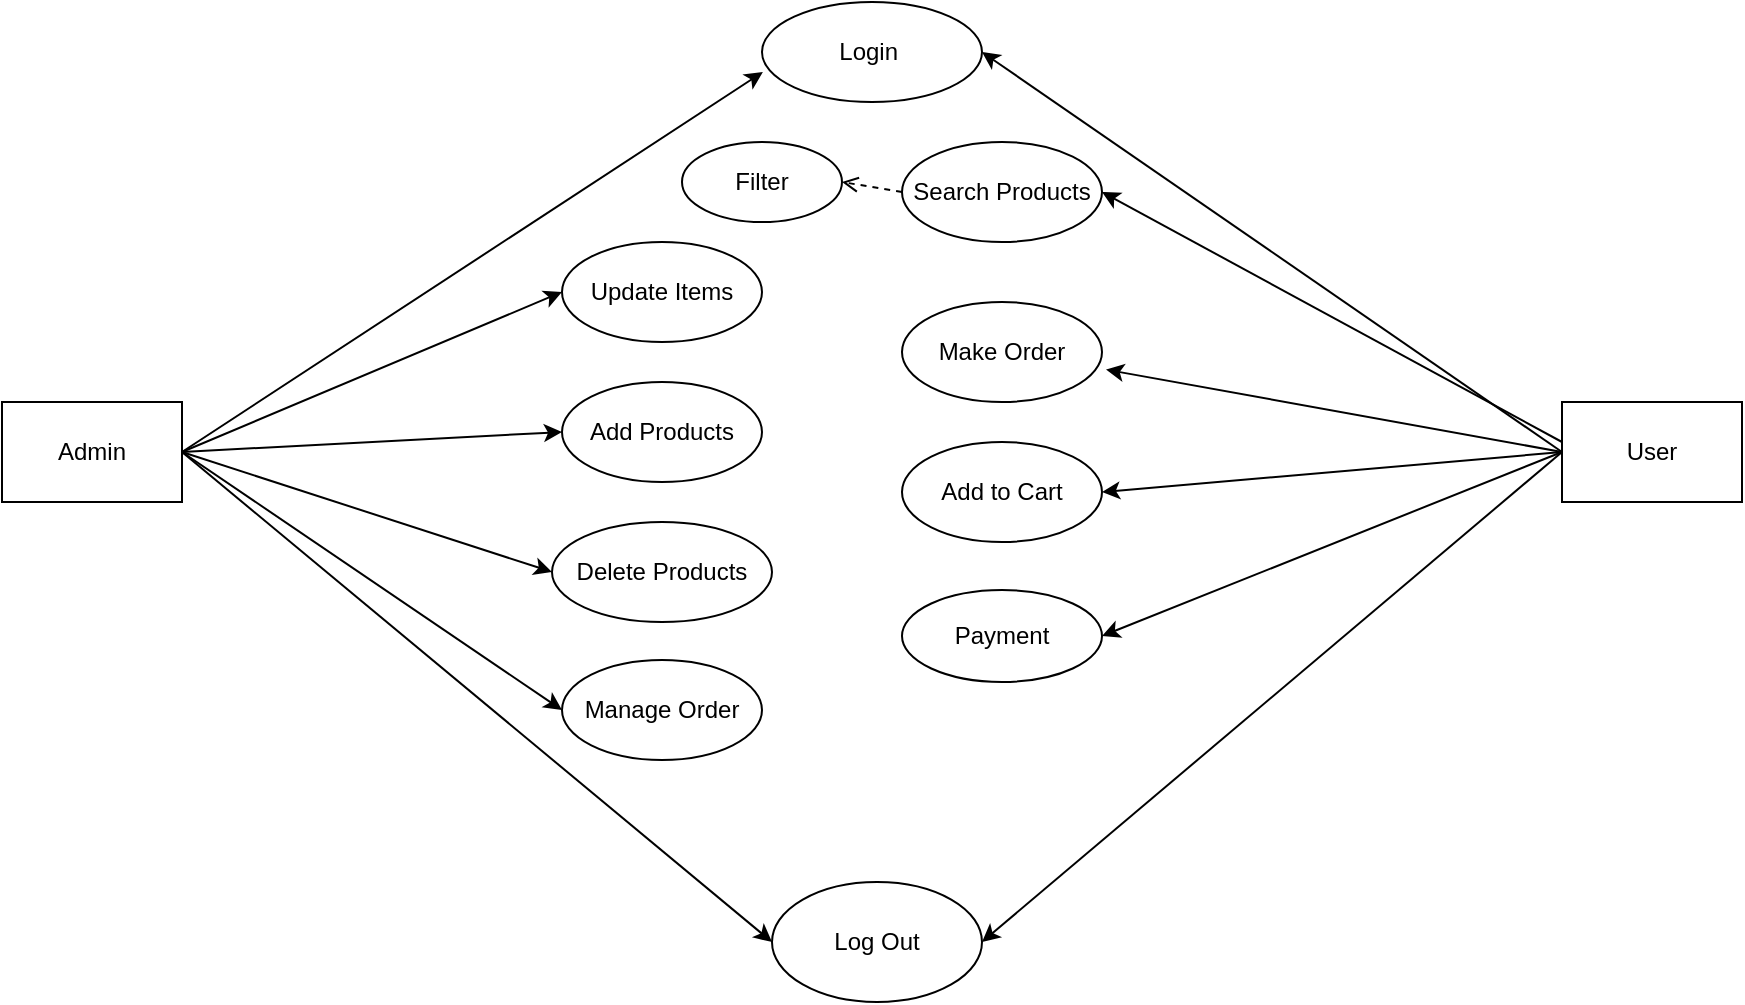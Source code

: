 <mxfile version="22.0.3" type="device">
  <diagram name="Page-1" id="FxV-G6q4co6X1Qb1c8PQ">
    <mxGraphModel dx="1036" dy="606" grid="1" gridSize="10" guides="1" tooltips="1" connect="1" arrows="1" fold="1" page="1" pageScale="1" pageWidth="1169" pageHeight="827" math="0" shadow="0">
      <root>
        <mxCell id="0" />
        <mxCell id="1" parent="0" />
        <mxCell id="2IBGBjksibv3bxtNKl27-1" value="Log Out" style="ellipse;whiteSpace=wrap;html=1;" vertex="1" parent="1">
          <mxGeometry x="445" y="500" width="105" height="60" as="geometry" />
        </mxCell>
        <mxCell id="2IBGBjksibv3bxtNKl27-2" value="Manage Order" style="ellipse;whiteSpace=wrap;html=1;" vertex="1" parent="1">
          <mxGeometry x="340" y="389" width="100" height="50" as="geometry" />
        </mxCell>
        <mxCell id="2IBGBjksibv3bxtNKl27-3" value="Delete Products" style="ellipse;whiteSpace=wrap;html=1;" vertex="1" parent="1">
          <mxGeometry x="335" y="320" width="110" height="50" as="geometry" />
        </mxCell>
        <mxCell id="2IBGBjksibv3bxtNKl27-4" value="Add Products" style="ellipse;whiteSpace=wrap;html=1;" vertex="1" parent="1">
          <mxGeometry x="340" y="250" width="100" height="50" as="geometry" />
        </mxCell>
        <mxCell id="2IBGBjksibv3bxtNKl27-5" value="Update Items" style="ellipse;whiteSpace=wrap;html=1;" vertex="1" parent="1">
          <mxGeometry x="340" y="180" width="100" height="50" as="geometry" />
        </mxCell>
        <mxCell id="2IBGBjksibv3bxtNKl27-6" value="Login&amp;nbsp;" style="ellipse;whiteSpace=wrap;html=1;" vertex="1" parent="1">
          <mxGeometry x="440" y="60" width="110" height="50" as="geometry" />
        </mxCell>
        <mxCell id="2IBGBjksibv3bxtNKl27-7" value="Admin" style="rounded=0;whiteSpace=wrap;html=1;" vertex="1" parent="1">
          <mxGeometry x="60" y="260" width="90" height="50" as="geometry" />
        </mxCell>
        <mxCell id="2IBGBjksibv3bxtNKl27-8" value="" style="endArrow=classic;html=1;rounded=0;exitX=1;exitY=0.5;exitDx=0;exitDy=0;entryX=0;entryY=0.5;entryDx=0;entryDy=0;" edge="1" parent="1" source="2IBGBjksibv3bxtNKl27-7" target="2IBGBjksibv3bxtNKl27-1">
          <mxGeometry width="50" height="50" relative="1" as="geometry">
            <mxPoint x="500" y="340" as="sourcePoint" />
            <mxPoint x="550" y="290" as="targetPoint" />
          </mxGeometry>
        </mxCell>
        <mxCell id="2IBGBjksibv3bxtNKl27-9" value="" style="endArrow=classic;html=1;rounded=0;exitX=1;exitY=0.5;exitDx=0;exitDy=0;entryX=0;entryY=0.5;entryDx=0;entryDy=0;" edge="1" parent="1" source="2IBGBjksibv3bxtNKl27-7" target="2IBGBjksibv3bxtNKl27-2">
          <mxGeometry width="50" height="50" relative="1" as="geometry">
            <mxPoint x="500" y="340" as="sourcePoint" />
            <mxPoint x="550" y="290" as="targetPoint" />
          </mxGeometry>
        </mxCell>
        <mxCell id="2IBGBjksibv3bxtNKl27-10" value="" style="endArrow=classic;html=1;rounded=0;exitX=1;exitY=0.5;exitDx=0;exitDy=0;entryX=0;entryY=0.5;entryDx=0;entryDy=0;" edge="1" parent="1" source="2IBGBjksibv3bxtNKl27-7" target="2IBGBjksibv3bxtNKl27-3">
          <mxGeometry width="50" height="50" relative="1" as="geometry">
            <mxPoint x="500" y="340" as="sourcePoint" />
            <mxPoint x="550" y="290" as="targetPoint" />
          </mxGeometry>
        </mxCell>
        <mxCell id="2IBGBjksibv3bxtNKl27-11" value="" style="endArrow=classic;html=1;rounded=0;exitX=1;exitY=0.5;exitDx=0;exitDy=0;entryX=0;entryY=0.5;entryDx=0;entryDy=0;" edge="1" parent="1" source="2IBGBjksibv3bxtNKl27-7" target="2IBGBjksibv3bxtNKl27-4">
          <mxGeometry width="50" height="50" relative="1" as="geometry">
            <mxPoint x="500" y="340" as="sourcePoint" />
            <mxPoint x="550" y="290" as="targetPoint" />
          </mxGeometry>
        </mxCell>
        <mxCell id="2IBGBjksibv3bxtNKl27-12" value="" style="endArrow=classic;html=1;rounded=0;exitX=1;exitY=0.5;exitDx=0;exitDy=0;entryX=0;entryY=0.5;entryDx=0;entryDy=0;" edge="1" parent="1" source="2IBGBjksibv3bxtNKl27-7" target="2IBGBjksibv3bxtNKl27-5">
          <mxGeometry width="50" height="50" relative="1" as="geometry">
            <mxPoint x="500" y="340" as="sourcePoint" />
            <mxPoint x="550" y="290" as="targetPoint" />
          </mxGeometry>
        </mxCell>
        <mxCell id="2IBGBjksibv3bxtNKl27-13" value="" style="endArrow=classic;html=1;rounded=0;exitX=1;exitY=0.5;exitDx=0;exitDy=0;entryX=0.004;entryY=0.7;entryDx=0;entryDy=0;entryPerimeter=0;" edge="1" parent="1" source="2IBGBjksibv3bxtNKl27-7" target="2IBGBjksibv3bxtNKl27-6">
          <mxGeometry width="50" height="50" relative="1" as="geometry">
            <mxPoint x="500" y="340" as="sourcePoint" />
            <mxPoint x="550" y="290" as="targetPoint" />
          </mxGeometry>
        </mxCell>
        <mxCell id="2IBGBjksibv3bxtNKl27-14" value="User" style="rounded=0;whiteSpace=wrap;html=1;" vertex="1" parent="1">
          <mxGeometry x="840" y="260" width="90" height="50" as="geometry" />
        </mxCell>
        <mxCell id="2IBGBjksibv3bxtNKl27-15" value="" style="endArrow=classic;html=1;rounded=0;entryX=1;entryY=0.5;entryDx=0;entryDy=0;exitX=0;exitY=0.5;exitDx=0;exitDy=0;" edge="1" parent="1" source="2IBGBjksibv3bxtNKl27-14" target="2IBGBjksibv3bxtNKl27-1">
          <mxGeometry width="50" height="50" relative="1" as="geometry">
            <mxPoint x="500" y="360" as="sourcePoint" />
            <mxPoint x="550" y="310" as="targetPoint" />
          </mxGeometry>
        </mxCell>
        <mxCell id="2IBGBjksibv3bxtNKl27-16" value="" style="endArrow=classic;html=1;rounded=0;entryX=1;entryY=0.5;entryDx=0;entryDy=0;exitX=0;exitY=0.5;exitDx=0;exitDy=0;" edge="1" parent="1" source="2IBGBjksibv3bxtNKl27-14" target="2IBGBjksibv3bxtNKl27-6">
          <mxGeometry width="50" height="50" relative="1" as="geometry">
            <mxPoint x="500" y="360" as="sourcePoint" />
            <mxPoint x="550" y="310" as="targetPoint" />
          </mxGeometry>
        </mxCell>
        <mxCell id="2IBGBjksibv3bxtNKl27-21" value="Search Products" style="ellipse;whiteSpace=wrap;html=1;" vertex="1" parent="1">
          <mxGeometry x="510" y="130" width="100" height="50" as="geometry" />
        </mxCell>
        <mxCell id="2IBGBjksibv3bxtNKl27-22" value="Add to Cart" style="ellipse;whiteSpace=wrap;html=1;" vertex="1" parent="1">
          <mxGeometry x="510" y="280" width="100" height="50" as="geometry" />
        </mxCell>
        <mxCell id="2IBGBjksibv3bxtNKl27-23" value="Make Order" style="ellipse;whiteSpace=wrap;html=1;" vertex="1" parent="1">
          <mxGeometry x="510" y="210" width="100" height="50" as="geometry" />
        </mxCell>
        <mxCell id="2IBGBjksibv3bxtNKl27-24" value="Payment" style="ellipse;whiteSpace=wrap;html=1;" vertex="1" parent="1">
          <mxGeometry x="510" y="354" width="100" height="46" as="geometry" />
        </mxCell>
        <mxCell id="2IBGBjksibv3bxtNKl27-25" value="" style="endArrow=classic;html=1;rounded=0;exitX=0;exitY=0.5;exitDx=0;exitDy=0;entryX=1;entryY=0.5;entryDx=0;entryDy=0;" edge="1" parent="1" source="2IBGBjksibv3bxtNKl27-14" target="2IBGBjksibv3bxtNKl27-22">
          <mxGeometry width="50" height="50" relative="1" as="geometry">
            <mxPoint x="500" y="360" as="sourcePoint" />
            <mxPoint x="550" y="310" as="targetPoint" />
          </mxGeometry>
        </mxCell>
        <mxCell id="2IBGBjksibv3bxtNKl27-26" value="" style="endArrow=classic;html=1;rounded=0;entryX=1;entryY=0.5;entryDx=0;entryDy=0;exitX=0;exitY=0.5;exitDx=0;exitDy=0;" edge="1" parent="1" source="2IBGBjksibv3bxtNKl27-14" target="2IBGBjksibv3bxtNKl27-24">
          <mxGeometry width="50" height="50" relative="1" as="geometry">
            <mxPoint x="500" y="360" as="sourcePoint" />
            <mxPoint x="550" y="310" as="targetPoint" />
          </mxGeometry>
        </mxCell>
        <mxCell id="2IBGBjksibv3bxtNKl27-27" value="" style="endArrow=classic;html=1;rounded=0;entryX=1.02;entryY=0.676;entryDx=0;entryDy=0;entryPerimeter=0;exitX=0;exitY=0.5;exitDx=0;exitDy=0;" edge="1" parent="1" source="2IBGBjksibv3bxtNKl27-14" target="2IBGBjksibv3bxtNKl27-23">
          <mxGeometry width="50" height="50" relative="1" as="geometry">
            <mxPoint x="500" y="360" as="sourcePoint" />
            <mxPoint x="550" y="310" as="targetPoint" />
          </mxGeometry>
        </mxCell>
        <mxCell id="2IBGBjksibv3bxtNKl27-28" value="" style="endArrow=classic;html=1;rounded=0;entryX=1;entryY=0.5;entryDx=0;entryDy=0;" edge="1" parent="1" target="2IBGBjksibv3bxtNKl27-21">
          <mxGeometry width="50" height="50" relative="1" as="geometry">
            <mxPoint x="840" y="280" as="sourcePoint" />
            <mxPoint x="550" y="310" as="targetPoint" />
          </mxGeometry>
        </mxCell>
        <mxCell id="2IBGBjksibv3bxtNKl27-29" value="" style="html=1;verticalAlign=bottom;labelBackgroundColor=none;endArrow=open;endFill=0;dashed=1;rounded=0;exitX=0;exitY=0.5;exitDx=0;exitDy=0;" edge="1" parent="1" source="2IBGBjksibv3bxtNKl27-21">
          <mxGeometry width="160" relative="1" as="geometry">
            <mxPoint x="450" y="340" as="sourcePoint" />
            <mxPoint x="480" y="150" as="targetPoint" />
          </mxGeometry>
        </mxCell>
        <mxCell id="2IBGBjksibv3bxtNKl27-35" value="Filter" style="ellipse;whiteSpace=wrap;html=1;" vertex="1" parent="1">
          <mxGeometry x="400" y="130" width="80" height="40" as="geometry" />
        </mxCell>
      </root>
    </mxGraphModel>
  </diagram>
</mxfile>
